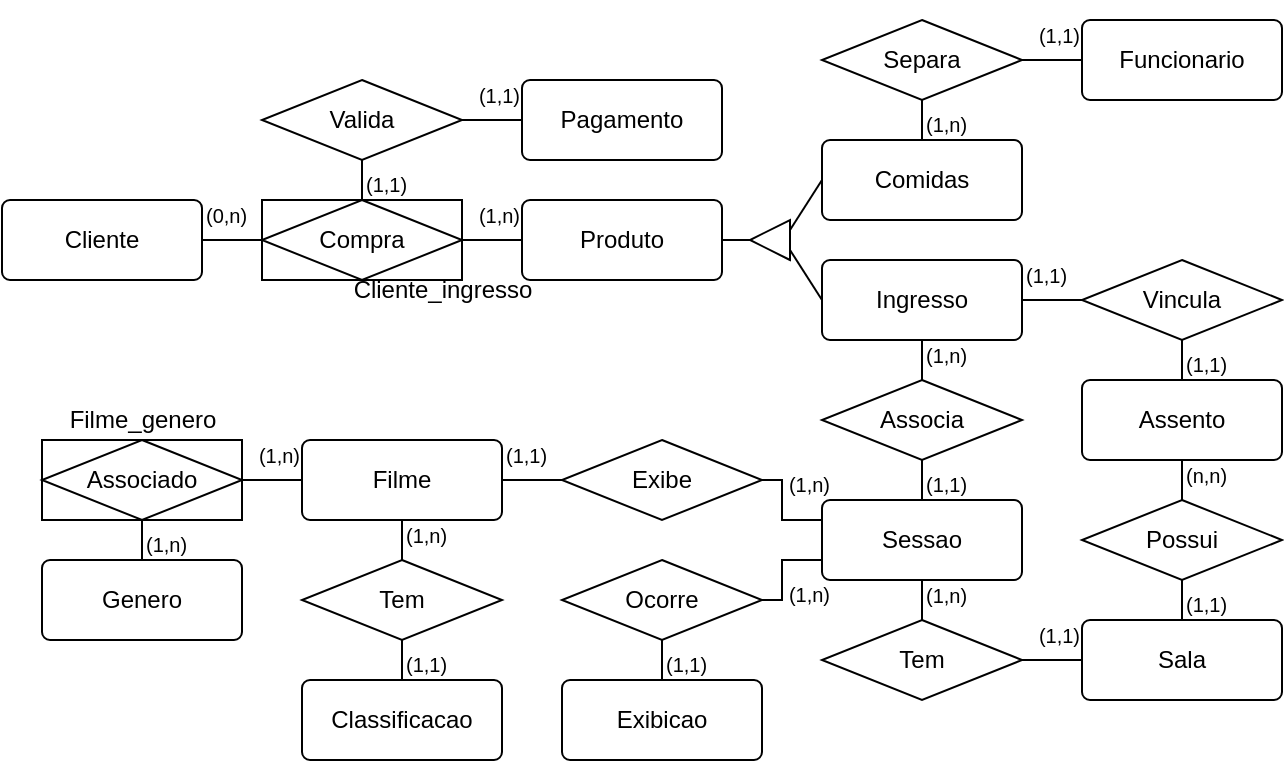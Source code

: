 <mxfile version="24.7.7">
  <diagram name="Página-1" id="n3_ngQ1i9GHtwO3-l_lH">
    <mxGraphModel dx="1002" dy="567" grid="1" gridSize="10" guides="1" tooltips="1" connect="1" arrows="1" fold="1" page="1" pageScale="1" pageWidth="827" pageHeight="1169" math="0" shadow="0">
      <root>
        <mxCell id="0" />
        <mxCell id="1" parent="0" />
        <mxCell id="K4AcMpvR-q-yo40PjBH1-185" value="Entity" style="whiteSpace=wrap;html=1;align=center;" vertex="1" parent="1">
          <mxGeometry x="40" y="220" width="100" height="40" as="geometry" />
        </mxCell>
        <mxCell id="K4AcMpvR-q-yo40PjBH1-85" value="" style="group;fillColor=none;" vertex="1" connectable="0" parent="1">
          <mxGeometry x="20" y="90" width="150" height="50" as="geometry" />
        </mxCell>
        <mxCell id="K4AcMpvR-q-yo40PjBH1-86" value="&lt;sub style=&quot;&quot;&gt;&lt;font style=&quot;font-size: 10px;&quot;&gt;(0,n)&lt;/font&gt;&lt;/sub&gt;" style="text;html=1;align=left;verticalAlign=middle;resizable=0;points=[];autosize=1;strokeColor=none;fillColor=none;" vertex="1" parent="K4AcMpvR-q-yo40PjBH1-85">
          <mxGeometry x="100" width="40" height="30" as="geometry" />
        </mxCell>
        <mxCell id="K4AcMpvR-q-yo40PjBH1-87" value="Cliente" style="rounded=1;arcSize=10;whiteSpace=wrap;html=1;align=center;" vertex="1" parent="K4AcMpvR-q-yo40PjBH1-85">
          <mxGeometry y="10" width="100" height="40" as="geometry" />
        </mxCell>
        <mxCell id="K4AcMpvR-q-yo40PjBH1-93" style="edgeStyle=orthogonalEdgeStyle;rounded=0;orthogonalLoop=1;jettySize=auto;html=1;endArrow=none;endFill=0;" edge="1" parent="1" source="K4AcMpvR-q-yo40PjBH1-87" target="K4AcMpvR-q-yo40PjBH1-89">
          <mxGeometry relative="1" as="geometry" />
        </mxCell>
        <mxCell id="K4AcMpvR-q-yo40PjBH1-105" style="edgeStyle=orthogonalEdgeStyle;rounded=0;orthogonalLoop=1;jettySize=auto;html=1;entryX=0.5;entryY=0;entryDx=0;entryDy=0;endArrow=none;endFill=0;" edge="1" parent="1" source="K4AcMpvR-q-yo40PjBH1-101" target="K4AcMpvR-q-yo40PjBH1-89">
          <mxGeometry relative="1" as="geometry" />
        </mxCell>
        <mxCell id="K4AcMpvR-q-yo40PjBH1-106" style="edgeStyle=orthogonalEdgeStyle;rounded=0;orthogonalLoop=1;jettySize=auto;html=1;endArrow=none;endFill=0;" edge="1" parent="1" source="K4AcMpvR-q-yo40PjBH1-101" target="K4AcMpvR-q-yo40PjBH1-104">
          <mxGeometry relative="1" as="geometry" />
        </mxCell>
        <mxCell id="K4AcMpvR-q-yo40PjBH1-101" value="Valida" style="shape=rhombus;perimeter=rhombusPerimeter;whiteSpace=wrap;html=1;align=center;" vertex="1" parent="1">
          <mxGeometry x="150" y="40" width="100" height="40" as="geometry" />
        </mxCell>
        <mxCell id="K4AcMpvR-q-yo40PjBH1-102" value="" style="group" vertex="1" connectable="0" parent="1">
          <mxGeometry x="250" y="30" width="130" height="50" as="geometry" />
        </mxCell>
        <mxCell id="K4AcMpvR-q-yo40PjBH1-103" value="&lt;sub&gt;(1,1)&lt;/sub&gt;" style="text;html=1;align=right;verticalAlign=middle;resizable=0;points=[];autosize=1;strokeColor=none;fillColor=none;" vertex="1" parent="K4AcMpvR-q-yo40PjBH1-102">
          <mxGeometry x="-10" width="40" height="30" as="geometry" />
        </mxCell>
        <mxCell id="K4AcMpvR-q-yo40PjBH1-104" value="Pagamento" style="rounded=1;arcSize=10;whiteSpace=wrap;html=1;align=center;strokeColor=default;" vertex="1" parent="K4AcMpvR-q-yo40PjBH1-102">
          <mxGeometry x="30" y="10" width="100" height="40" as="geometry" />
        </mxCell>
        <mxCell id="K4AcMpvR-q-yo40PjBH1-107" value="&lt;sup&gt;(1,1)&lt;/sup&gt;" style="text;html=1;align=left;verticalAlign=middle;resizable=0;points=[];autosize=1;strokeColor=none;fillColor=none;" vertex="1" parent="1">
          <mxGeometry x="200" y="80" width="40" height="30" as="geometry" />
        </mxCell>
        <mxCell id="K4AcMpvR-q-yo40PjBH1-123" value="" style="group" vertex="1" connectable="0" parent="1">
          <mxGeometry x="150" y="100" width="100" height="40" as="geometry" />
        </mxCell>
        <mxCell id="K4AcMpvR-q-yo40PjBH1-117" value="Entity" style="whiteSpace=wrap;html=1;align=center;" vertex="1" parent="K4AcMpvR-q-yo40PjBH1-123">
          <mxGeometry width="100" height="40" as="geometry" />
        </mxCell>
        <mxCell id="K4AcMpvR-q-yo40PjBH1-89" value="Compra" style="shape=rhombus;perimeter=rhombusPerimeter;whiteSpace=wrap;html=1;align=center;" vertex="1" parent="K4AcMpvR-q-yo40PjBH1-123">
          <mxGeometry width="100" height="40" as="geometry" />
        </mxCell>
        <mxCell id="K4AcMpvR-q-yo40PjBH1-134" style="edgeStyle=orthogonalEdgeStyle;rounded=0;orthogonalLoop=1;jettySize=auto;html=1;exitX=0.5;exitY=1;exitDx=0;exitDy=0;endArrow=none;endFill=0;" edge="1" parent="1" source="K4AcMpvR-q-yo40PjBH1-132" target="K4AcMpvR-q-yo40PjBH1-131">
          <mxGeometry relative="1" as="geometry" />
        </mxCell>
        <mxCell id="K4AcMpvR-q-yo40PjBH1-132" value="Vincula" style="shape=rhombus;perimeter=rhombusPerimeter;whiteSpace=wrap;html=1;align=center;" vertex="1" parent="1">
          <mxGeometry x="560" y="130" width="100" height="40" as="geometry" />
        </mxCell>
        <mxCell id="K4AcMpvR-q-yo40PjBH1-146" value="" style="edgeStyle=orthogonalEdgeStyle;rounded=0;orthogonalLoop=1;jettySize=auto;html=1;endArrow=none;endFill=0;" edge="1" parent="1" source="K4AcMpvR-q-yo40PjBH1-131" target="K4AcMpvR-q-yo40PjBH1-145">
          <mxGeometry relative="1" as="geometry" />
        </mxCell>
        <mxCell id="K4AcMpvR-q-yo40PjBH1-131" value="Assento" style="rounded=1;arcSize=10;whiteSpace=wrap;html=1;align=center;container=0;" vertex="1" parent="1">
          <mxGeometry x="560" y="190" width="100" height="40" as="geometry" />
        </mxCell>
        <mxCell id="K4AcMpvR-q-yo40PjBH1-133" style="edgeStyle=orthogonalEdgeStyle;rounded=0;orthogonalLoop=1;jettySize=auto;html=1;endArrow=none;endFill=0;" edge="1" parent="1" source="K4AcMpvR-q-yo40PjBH1-92" target="K4AcMpvR-q-yo40PjBH1-132">
          <mxGeometry relative="1" as="geometry" />
        </mxCell>
        <mxCell id="K4AcMpvR-q-yo40PjBH1-151" value="" style="edgeStyle=orthogonalEdgeStyle;rounded=0;orthogonalLoop=1;jettySize=auto;html=1;endArrow=none;endFill=0;" edge="1" parent="1" source="K4AcMpvR-q-yo40PjBH1-128" target="K4AcMpvR-q-yo40PjBH1-150">
          <mxGeometry relative="1" as="geometry" />
        </mxCell>
        <mxCell id="K4AcMpvR-q-yo40PjBH1-165" style="edgeStyle=orthogonalEdgeStyle;rounded=0;orthogonalLoop=1;jettySize=auto;html=1;exitX=0;exitY=0.25;exitDx=0;exitDy=0;endArrow=none;endFill=0;" edge="1" parent="1" source="K4AcMpvR-q-yo40PjBH1-128" target="K4AcMpvR-q-yo40PjBH1-158">
          <mxGeometry relative="1" as="geometry" />
        </mxCell>
        <mxCell id="K4AcMpvR-q-yo40PjBH1-166" style="edgeStyle=orthogonalEdgeStyle;rounded=0;orthogonalLoop=1;jettySize=auto;html=1;exitX=0;exitY=0.75;exitDx=0;exitDy=0;endArrow=none;endFill=0;" edge="1" parent="1" source="K4AcMpvR-q-yo40PjBH1-128" target="K4AcMpvR-q-yo40PjBH1-159">
          <mxGeometry relative="1" as="geometry" />
        </mxCell>
        <mxCell id="K4AcMpvR-q-yo40PjBH1-128" value="Sessao" style="rounded=1;arcSize=10;whiteSpace=wrap;html=1;align=center;container=0;" vertex="1" parent="1">
          <mxGeometry x="430" y="250" width="100" height="40" as="geometry" />
        </mxCell>
        <mxCell id="K4AcMpvR-q-yo40PjBH1-138" value="" style="edgeStyle=orthogonalEdgeStyle;rounded=0;orthogonalLoop=1;jettySize=auto;html=1;endArrow=none;endFill=0;" edge="1" parent="1" source="K4AcMpvR-q-yo40PjBH1-135" target="K4AcMpvR-q-yo40PjBH1-128">
          <mxGeometry relative="1" as="geometry" />
        </mxCell>
        <mxCell id="K4AcMpvR-q-yo40PjBH1-135" value="Associa" style="shape=rhombus;perimeter=rhombusPerimeter;whiteSpace=wrap;html=1;align=center;" vertex="1" parent="1">
          <mxGeometry x="430" y="190" width="100" height="40" as="geometry" />
        </mxCell>
        <mxCell id="K4AcMpvR-q-yo40PjBH1-136" style="edgeStyle=orthogonalEdgeStyle;rounded=0;orthogonalLoop=1;jettySize=auto;html=1;entryX=0.5;entryY=0;entryDx=0;entryDy=0;endArrow=none;endFill=0;" edge="1" parent="1" source="K4AcMpvR-q-yo40PjBH1-92" target="K4AcMpvR-q-yo40PjBH1-135">
          <mxGeometry relative="1" as="geometry" />
        </mxCell>
        <mxCell id="K4AcMpvR-q-yo40PjBH1-140" value="&lt;sub style=&quot;&quot;&gt;&lt;font style=&quot;font-size: 10px;&quot;&gt;(1,1)&lt;/font&gt;&lt;/sub&gt;" style="text;html=1;align=left;verticalAlign=middle;resizable=0;points=[];autosize=1;strokeColor=none;fillColor=none;" vertex="1" parent="1">
          <mxGeometry x="530" y="120" width="40" height="30" as="geometry" />
        </mxCell>
        <mxCell id="K4AcMpvR-q-yo40PjBH1-141" value="&lt;sup style=&quot;&quot;&gt;&lt;font style=&quot;font-size: 10px;&quot;&gt;(1,1)&lt;/font&gt;&lt;/sup&gt;" style="text;html=1;align=left;verticalAlign=middle;resizable=0;points=[];autosize=1;strokeColor=none;fillColor=none;" vertex="1" parent="1">
          <mxGeometry x="610" y="170" width="40" height="30" as="geometry" />
        </mxCell>
        <mxCell id="K4AcMpvR-q-yo40PjBH1-142" value="&lt;sup style=&quot;&quot;&gt;&lt;font style=&quot;font-size: 10px;&quot;&gt;(1,1)&lt;/font&gt;&lt;/sup&gt;" style="text;html=1;align=left;verticalAlign=middle;resizable=0;points=[];autosize=1;strokeColor=none;fillColor=none;" vertex="1" parent="1">
          <mxGeometry x="480" y="230" width="40" height="30" as="geometry" />
        </mxCell>
        <mxCell id="K4AcMpvR-q-yo40PjBH1-143" value="&lt;sub style=&quot;&quot;&gt;&lt;font style=&quot;font-size: 10px;&quot;&gt;(1,n)&lt;/font&gt;&lt;/sub&gt;" style="text;html=1;align=left;verticalAlign=middle;resizable=0;points=[];autosize=1;strokeColor=none;fillColor=none;" vertex="1" parent="1">
          <mxGeometry x="480" y="160" width="40" height="30" as="geometry" />
        </mxCell>
        <mxCell id="K4AcMpvR-q-yo40PjBH1-152" value="" style="edgeStyle=orthogonalEdgeStyle;rounded=0;orthogonalLoop=1;jettySize=auto;html=1;endArrow=none;endFill=0;" edge="1" parent="1" source="K4AcMpvR-q-yo40PjBH1-144" target="K4AcMpvR-q-yo40PjBH1-150">
          <mxGeometry relative="1" as="geometry" />
        </mxCell>
        <mxCell id="K4AcMpvR-q-yo40PjBH1-144" value="Sala" style="rounded=1;arcSize=10;whiteSpace=wrap;html=1;align=center;container=0;" vertex="1" parent="1">
          <mxGeometry x="560" y="310" width="100" height="40" as="geometry" />
        </mxCell>
        <mxCell id="K4AcMpvR-q-yo40PjBH1-147" value="" style="edgeStyle=orthogonalEdgeStyle;rounded=0;orthogonalLoop=1;jettySize=auto;html=1;endArrow=none;endFill=0;" edge="1" parent="1" source="K4AcMpvR-q-yo40PjBH1-145" target="K4AcMpvR-q-yo40PjBH1-144">
          <mxGeometry relative="1" as="geometry" />
        </mxCell>
        <mxCell id="K4AcMpvR-q-yo40PjBH1-145" value="Possui" style="shape=rhombus;perimeter=rhombusPerimeter;whiteSpace=wrap;html=1;align=center;" vertex="1" parent="1">
          <mxGeometry x="560" y="250" width="100" height="40" as="geometry" />
        </mxCell>
        <mxCell id="K4AcMpvR-q-yo40PjBH1-148" value="&lt;sup style=&quot;&quot;&gt;&lt;font style=&quot;font-size: 10px;&quot;&gt;(1,1)&lt;/font&gt;&lt;/sup&gt;" style="text;html=1;align=left;verticalAlign=middle;resizable=0;points=[];autosize=1;strokeColor=none;fillColor=none;" vertex="1" parent="1">
          <mxGeometry x="610" y="290" width="40" height="30" as="geometry" />
        </mxCell>
        <mxCell id="K4AcMpvR-q-yo40PjBH1-149" value="&lt;sub style=&quot;&quot;&gt;&lt;font style=&quot;font-size: 10px;&quot;&gt;(n,n)&lt;/font&gt;&lt;/sub&gt;" style="text;html=1;align=left;verticalAlign=middle;resizable=0;points=[];autosize=1;strokeColor=none;fillColor=none;" vertex="1" parent="1">
          <mxGeometry x="610" y="220" width="40" height="30" as="geometry" />
        </mxCell>
        <mxCell id="K4AcMpvR-q-yo40PjBH1-150" value="Tem" style="shape=rhombus;perimeter=rhombusPerimeter;whiteSpace=wrap;html=1;align=center;" vertex="1" parent="1">
          <mxGeometry x="430" y="310" width="100" height="40" as="geometry" />
        </mxCell>
        <mxCell id="K4AcMpvR-q-yo40PjBH1-153" value="&lt;sub style=&quot;&quot;&gt;&lt;font style=&quot;font-size: 10px;&quot;&gt;(1,n)&lt;/font&gt;&lt;/sub&gt;" style="text;html=1;align=left;verticalAlign=middle;resizable=0;points=[];autosize=1;strokeColor=none;fillColor=none;" vertex="1" parent="1">
          <mxGeometry x="480" y="280" width="40" height="30" as="geometry" />
        </mxCell>
        <mxCell id="K4AcMpvR-q-yo40PjBH1-154" value="&lt;sub&gt;(1,1)&lt;/sub&gt;" style="text;html=1;align=right;verticalAlign=middle;resizable=0;points=[];autosize=1;strokeColor=none;fillColor=none;container=0;" vertex="1" parent="1">
          <mxGeometry x="520" y="300" width="40" height="30" as="geometry" />
        </mxCell>
        <mxCell id="K4AcMpvR-q-yo40PjBH1-170" value="" style="edgeStyle=orthogonalEdgeStyle;rounded=0;orthogonalLoop=1;jettySize=auto;html=1;endArrow=none;endFill=0;" edge="1" parent="1" source="K4AcMpvR-q-yo40PjBH1-156" target="K4AcMpvR-q-yo40PjBH1-162">
          <mxGeometry relative="1" as="geometry" />
        </mxCell>
        <mxCell id="K4AcMpvR-q-yo40PjBH1-172" value="" style="edgeStyle=orthogonalEdgeStyle;rounded=0;orthogonalLoop=1;jettySize=auto;html=1;endArrow=none;endFill=0;" edge="1" parent="1" source="K4AcMpvR-q-yo40PjBH1-156" target="K4AcMpvR-q-yo40PjBH1-163">
          <mxGeometry relative="1" as="geometry" />
        </mxCell>
        <mxCell id="K4AcMpvR-q-yo40PjBH1-156" value="Filme" style="rounded=1;arcSize=10;whiteSpace=wrap;html=1;align=center;" vertex="1" parent="1">
          <mxGeometry x="170" y="220" width="100" height="40" as="geometry" />
        </mxCell>
        <mxCell id="K4AcMpvR-q-yo40PjBH1-157" value="Exibicao" style="rounded=1;arcSize=10;whiteSpace=wrap;html=1;align=center;" vertex="1" parent="1">
          <mxGeometry x="300" y="340" width="100" height="40" as="geometry" />
        </mxCell>
        <mxCell id="K4AcMpvR-q-yo40PjBH1-167" value="" style="edgeStyle=orthogonalEdgeStyle;rounded=0;orthogonalLoop=1;jettySize=auto;html=1;endArrow=none;endFill=0;" edge="1" parent="1" source="K4AcMpvR-q-yo40PjBH1-158" target="K4AcMpvR-q-yo40PjBH1-156">
          <mxGeometry relative="1" as="geometry" />
        </mxCell>
        <mxCell id="K4AcMpvR-q-yo40PjBH1-158" value="Exibe" style="shape=rhombus;perimeter=rhombusPerimeter;whiteSpace=wrap;html=1;align=center;" vertex="1" parent="1">
          <mxGeometry x="300" y="220" width="100" height="40" as="geometry" />
        </mxCell>
        <mxCell id="K4AcMpvR-q-yo40PjBH1-169" value="" style="edgeStyle=orthogonalEdgeStyle;rounded=0;orthogonalLoop=1;jettySize=auto;html=1;endArrow=none;endFill=0;" edge="1" parent="1" source="K4AcMpvR-q-yo40PjBH1-159" target="K4AcMpvR-q-yo40PjBH1-157">
          <mxGeometry relative="1" as="geometry" />
        </mxCell>
        <mxCell id="K4AcMpvR-q-yo40PjBH1-159" value="Ocorre" style="shape=rhombus;perimeter=rhombusPerimeter;whiteSpace=wrap;html=1;align=center;" vertex="1" parent="1">
          <mxGeometry x="300" y="280" width="100" height="40" as="geometry" />
        </mxCell>
        <mxCell id="K4AcMpvR-q-yo40PjBH1-160" value="Classificacao" style="rounded=1;arcSize=10;whiteSpace=wrap;html=1;align=center;" vertex="1" parent="1">
          <mxGeometry x="170" y="340" width="100" height="40" as="geometry" />
        </mxCell>
        <mxCell id="K4AcMpvR-q-yo40PjBH1-161" value="Genero" style="rounded=1;arcSize=10;whiteSpace=wrap;html=1;align=center;" vertex="1" parent="1">
          <mxGeometry x="40" y="280" width="100" height="40" as="geometry" />
        </mxCell>
        <mxCell id="K4AcMpvR-q-yo40PjBH1-171" value="" style="edgeStyle=orthogonalEdgeStyle;rounded=0;orthogonalLoop=1;jettySize=auto;html=1;endArrow=none;endFill=0;" edge="1" parent="1" source="K4AcMpvR-q-yo40PjBH1-162" target="K4AcMpvR-q-yo40PjBH1-161">
          <mxGeometry relative="1" as="geometry" />
        </mxCell>
        <mxCell id="K4AcMpvR-q-yo40PjBH1-162" value="Associado" style="shape=rhombus;perimeter=rhombusPerimeter;whiteSpace=wrap;html=1;align=center;" vertex="1" parent="1">
          <mxGeometry x="40" y="220" width="100" height="40" as="geometry" />
        </mxCell>
        <mxCell id="K4AcMpvR-q-yo40PjBH1-173" value="" style="edgeStyle=orthogonalEdgeStyle;rounded=0;orthogonalLoop=1;jettySize=auto;html=1;endArrow=none;endFill=0;" edge="1" parent="1" source="K4AcMpvR-q-yo40PjBH1-163" target="K4AcMpvR-q-yo40PjBH1-160">
          <mxGeometry relative="1" as="geometry" />
        </mxCell>
        <mxCell id="K4AcMpvR-q-yo40PjBH1-163" value="Tem" style="shape=rhombus;perimeter=rhombusPerimeter;whiteSpace=wrap;html=1;align=center;" vertex="1" parent="1">
          <mxGeometry x="170" y="280" width="100" height="40" as="geometry" />
        </mxCell>
        <mxCell id="K4AcMpvR-q-yo40PjBH1-174" value="&lt;sub&gt;(1,n)&lt;/sub&gt;" style="text;html=1;align=right;verticalAlign=middle;resizable=0;points=[];autosize=1;strokeColor=none;fillColor=none;container=0;" vertex="1" parent="1">
          <mxGeometry x="130" y="210" width="40" height="30" as="geometry" />
        </mxCell>
        <mxCell id="K4AcMpvR-q-yo40PjBH1-175" value="&lt;sub style=&quot;&quot;&gt;&lt;font style=&quot;font-size: 10px;&quot;&gt;(1,1)&lt;/font&gt;&lt;/sub&gt;" style="text;html=1;align=left;verticalAlign=middle;resizable=0;points=[];autosize=1;strokeColor=none;fillColor=none;" vertex="1" parent="1">
          <mxGeometry x="270" y="210" width="40" height="30" as="geometry" />
        </mxCell>
        <mxCell id="K4AcMpvR-q-yo40PjBH1-176" value="&lt;sup&gt;(1,1)&lt;/sup&gt;" style="text;html=1;align=left;verticalAlign=middle;resizable=0;points=[];autosize=1;strokeColor=none;fillColor=none;" vertex="1" parent="1">
          <mxGeometry x="350" y="320" width="40" height="30" as="geometry" />
        </mxCell>
        <mxCell id="K4AcMpvR-q-yo40PjBH1-177" value="&lt;sup&gt;(1,n)&lt;/sup&gt;" style="text;html=1;align=left;verticalAlign=middle;resizable=0;points=[];autosize=1;strokeColor=none;fillColor=none;" vertex="1" parent="1">
          <mxGeometry x="90" y="260" width="40" height="30" as="geometry" />
        </mxCell>
        <mxCell id="K4AcMpvR-q-yo40PjBH1-178" value="&lt;sup&gt;(1,1)&lt;/sup&gt;" style="text;html=1;align=left;verticalAlign=middle;resizable=0;points=[];autosize=1;strokeColor=none;fillColor=none;" vertex="1" parent="1">
          <mxGeometry x="220" y="320" width="40" height="30" as="geometry" />
        </mxCell>
        <mxCell id="K4AcMpvR-q-yo40PjBH1-179" value="&lt;sup&gt;(1,n)&lt;/sup&gt;" style="text;html=1;align=right;verticalAlign=middle;resizable=0;points=[];autosize=1;strokeColor=none;fillColor=none;container=0;" vertex="1" parent="1">
          <mxGeometry x="395" y="230" width="40" height="30" as="geometry" />
        </mxCell>
        <mxCell id="K4AcMpvR-q-yo40PjBH1-180" value="&lt;sup&gt;(1,n)&lt;/sup&gt;" style="text;html=1;align=right;verticalAlign=middle;resizable=0;points=[];autosize=1;strokeColor=none;fillColor=none;container=0;" vertex="1" parent="1">
          <mxGeometry x="395" y="285" width="40" height="30" as="geometry" />
        </mxCell>
        <mxCell id="K4AcMpvR-q-yo40PjBH1-183" value="&lt;sub style=&quot;&quot;&gt;&lt;font style=&quot;font-size: 10px;&quot;&gt;(1,n)&lt;/font&gt;&lt;/sub&gt;" style="text;html=1;align=left;verticalAlign=middle;resizable=0;points=[];autosize=1;strokeColor=none;fillColor=none;" vertex="1" parent="1">
          <mxGeometry x="220" y="250" width="40" height="30" as="geometry" />
        </mxCell>
        <mxCell id="K4AcMpvR-q-yo40PjBH1-184" value="Cliente_ingresso" style="text;html=1;align=center;verticalAlign=middle;resizable=0;points=[];autosize=1;strokeColor=none;fillColor=none;" vertex="1" parent="1">
          <mxGeometry x="185" y="130" width="110" height="30" as="geometry" />
        </mxCell>
        <mxCell id="K4AcMpvR-q-yo40PjBH1-186" value="Filme_genero" style="text;html=1;align=center;verticalAlign=middle;resizable=0;points=[];autosize=1;strokeColor=none;fillColor=none;" vertex="1" parent="1">
          <mxGeometry x="40" y="195" width="100" height="30" as="geometry" />
        </mxCell>
        <mxCell id="K4AcMpvR-q-yo40PjBH1-188" style="edgeStyle=orthogonalEdgeStyle;rounded=0;orthogonalLoop=1;jettySize=auto;html=1;endArrow=none;endFill=0;" edge="1" parent="1" source="K4AcMpvR-q-yo40PjBH1-187" target="K4AcMpvR-q-yo40PjBH1-117">
          <mxGeometry relative="1" as="geometry" />
        </mxCell>
        <mxCell id="K4AcMpvR-q-yo40PjBH1-91" value="&lt;sub&gt;(1,n)&lt;/sub&gt;" style="text;html=1;align=right;verticalAlign=middle;resizable=0;points=[];autosize=1;strokeColor=none;fillColor=none;container=0;" vertex="1" parent="1">
          <mxGeometry x="240" y="90" width="40" height="30" as="geometry" />
        </mxCell>
        <mxCell id="K4AcMpvR-q-yo40PjBH1-197" style="rounded=0;orthogonalLoop=1;jettySize=auto;html=1;entryX=0;entryY=0.25;entryDx=0;entryDy=0;endArrow=none;endFill=0;exitX=0;exitY=0.5;exitDx=0;exitDy=0;" edge="1" parent="1" source="K4AcMpvR-q-yo40PjBH1-92" target="K4AcMpvR-q-yo40PjBH1-190">
          <mxGeometry relative="1" as="geometry" />
        </mxCell>
        <mxCell id="K4AcMpvR-q-yo40PjBH1-92" value="Ingresso" style="rounded=1;arcSize=10;whiteSpace=wrap;html=1;align=center;container=0;" vertex="1" parent="1">
          <mxGeometry x="430" y="130" width="100" height="40" as="geometry" />
        </mxCell>
        <mxCell id="K4AcMpvR-q-yo40PjBH1-196" style="rounded=0;orthogonalLoop=1;jettySize=auto;html=1;entryX=0;entryY=0.75;entryDx=0;entryDy=0;endArrow=none;endFill=0;exitX=0;exitY=0.5;exitDx=0;exitDy=0;" edge="1" parent="1" source="K4AcMpvR-q-yo40PjBH1-189" target="K4AcMpvR-q-yo40PjBH1-190">
          <mxGeometry relative="1" as="geometry" />
        </mxCell>
        <mxCell id="K4AcMpvR-q-yo40PjBH1-189" value="Comidas" style="rounded=1;arcSize=10;whiteSpace=wrap;html=1;align=center;" vertex="1" parent="1">
          <mxGeometry x="430" y="70" width="100" height="40" as="geometry" />
        </mxCell>
        <mxCell id="K4AcMpvR-q-yo40PjBH1-194" value="" style="edgeStyle=orthogonalEdgeStyle;rounded=0;orthogonalLoop=1;jettySize=auto;html=1;endArrow=none;endFill=0;" edge="1" parent="1" source="K4AcMpvR-q-yo40PjBH1-190" target="K4AcMpvR-q-yo40PjBH1-187">
          <mxGeometry relative="1" as="geometry" />
        </mxCell>
        <mxCell id="K4AcMpvR-q-yo40PjBH1-190" value="" style="triangle;whiteSpace=wrap;html=1;rotation=-180;" vertex="1" parent="1">
          <mxGeometry x="394" y="110" width="20" height="20" as="geometry" />
        </mxCell>
        <mxCell id="K4AcMpvR-q-yo40PjBH1-187" value="Produto" style="rounded=1;arcSize=10;whiteSpace=wrap;html=1;align=center;" vertex="1" parent="1">
          <mxGeometry x="280" y="100" width="100" height="40" as="geometry" />
        </mxCell>
        <mxCell id="K4AcMpvR-q-yo40PjBH1-202" value="" style="edgeStyle=orthogonalEdgeStyle;rounded=0;orthogonalLoop=1;jettySize=auto;html=1;endArrow=none;endFill=0;" edge="1" parent="1" source="K4AcMpvR-q-yo40PjBH1-199" target="K4AcMpvR-q-yo40PjBH1-200">
          <mxGeometry relative="1" as="geometry" />
        </mxCell>
        <mxCell id="K4AcMpvR-q-yo40PjBH1-199" value="Funcionario" style="rounded=1;arcSize=10;whiteSpace=wrap;html=1;align=center;" vertex="1" parent="1">
          <mxGeometry x="560" y="10" width="100" height="40" as="geometry" />
        </mxCell>
        <mxCell id="K4AcMpvR-q-yo40PjBH1-201" value="" style="edgeStyle=orthogonalEdgeStyle;rounded=0;orthogonalLoop=1;jettySize=auto;html=1;endArrow=none;endFill=0;" edge="1" parent="1" source="K4AcMpvR-q-yo40PjBH1-200" target="K4AcMpvR-q-yo40PjBH1-189">
          <mxGeometry relative="1" as="geometry" />
        </mxCell>
        <mxCell id="K4AcMpvR-q-yo40PjBH1-200" value="Separa" style="shape=rhombus;perimeter=rhombusPerimeter;whiteSpace=wrap;html=1;align=center;" vertex="1" parent="1">
          <mxGeometry x="430" y="10" width="100" height="40" as="geometry" />
        </mxCell>
        <mxCell id="K4AcMpvR-q-yo40PjBH1-203" value="&lt;sub&gt;(1,1)&lt;/sub&gt;" style="text;html=1;align=right;verticalAlign=middle;resizable=0;points=[];autosize=1;strokeColor=none;fillColor=none;container=0;" vertex="1" parent="1">
          <mxGeometry x="520" width="40" height="30" as="geometry" />
        </mxCell>
        <mxCell id="K4AcMpvR-q-yo40PjBH1-204" value="&lt;sup style=&quot;&quot;&gt;&lt;font style=&quot;font-size: 10px;&quot;&gt;(1,n)&lt;/font&gt;&lt;/sup&gt;" style="text;html=1;align=left;verticalAlign=middle;resizable=0;points=[];autosize=1;strokeColor=none;fillColor=none;" vertex="1" parent="1">
          <mxGeometry x="480" y="50" width="40" height="30" as="geometry" />
        </mxCell>
      </root>
    </mxGraphModel>
  </diagram>
</mxfile>
